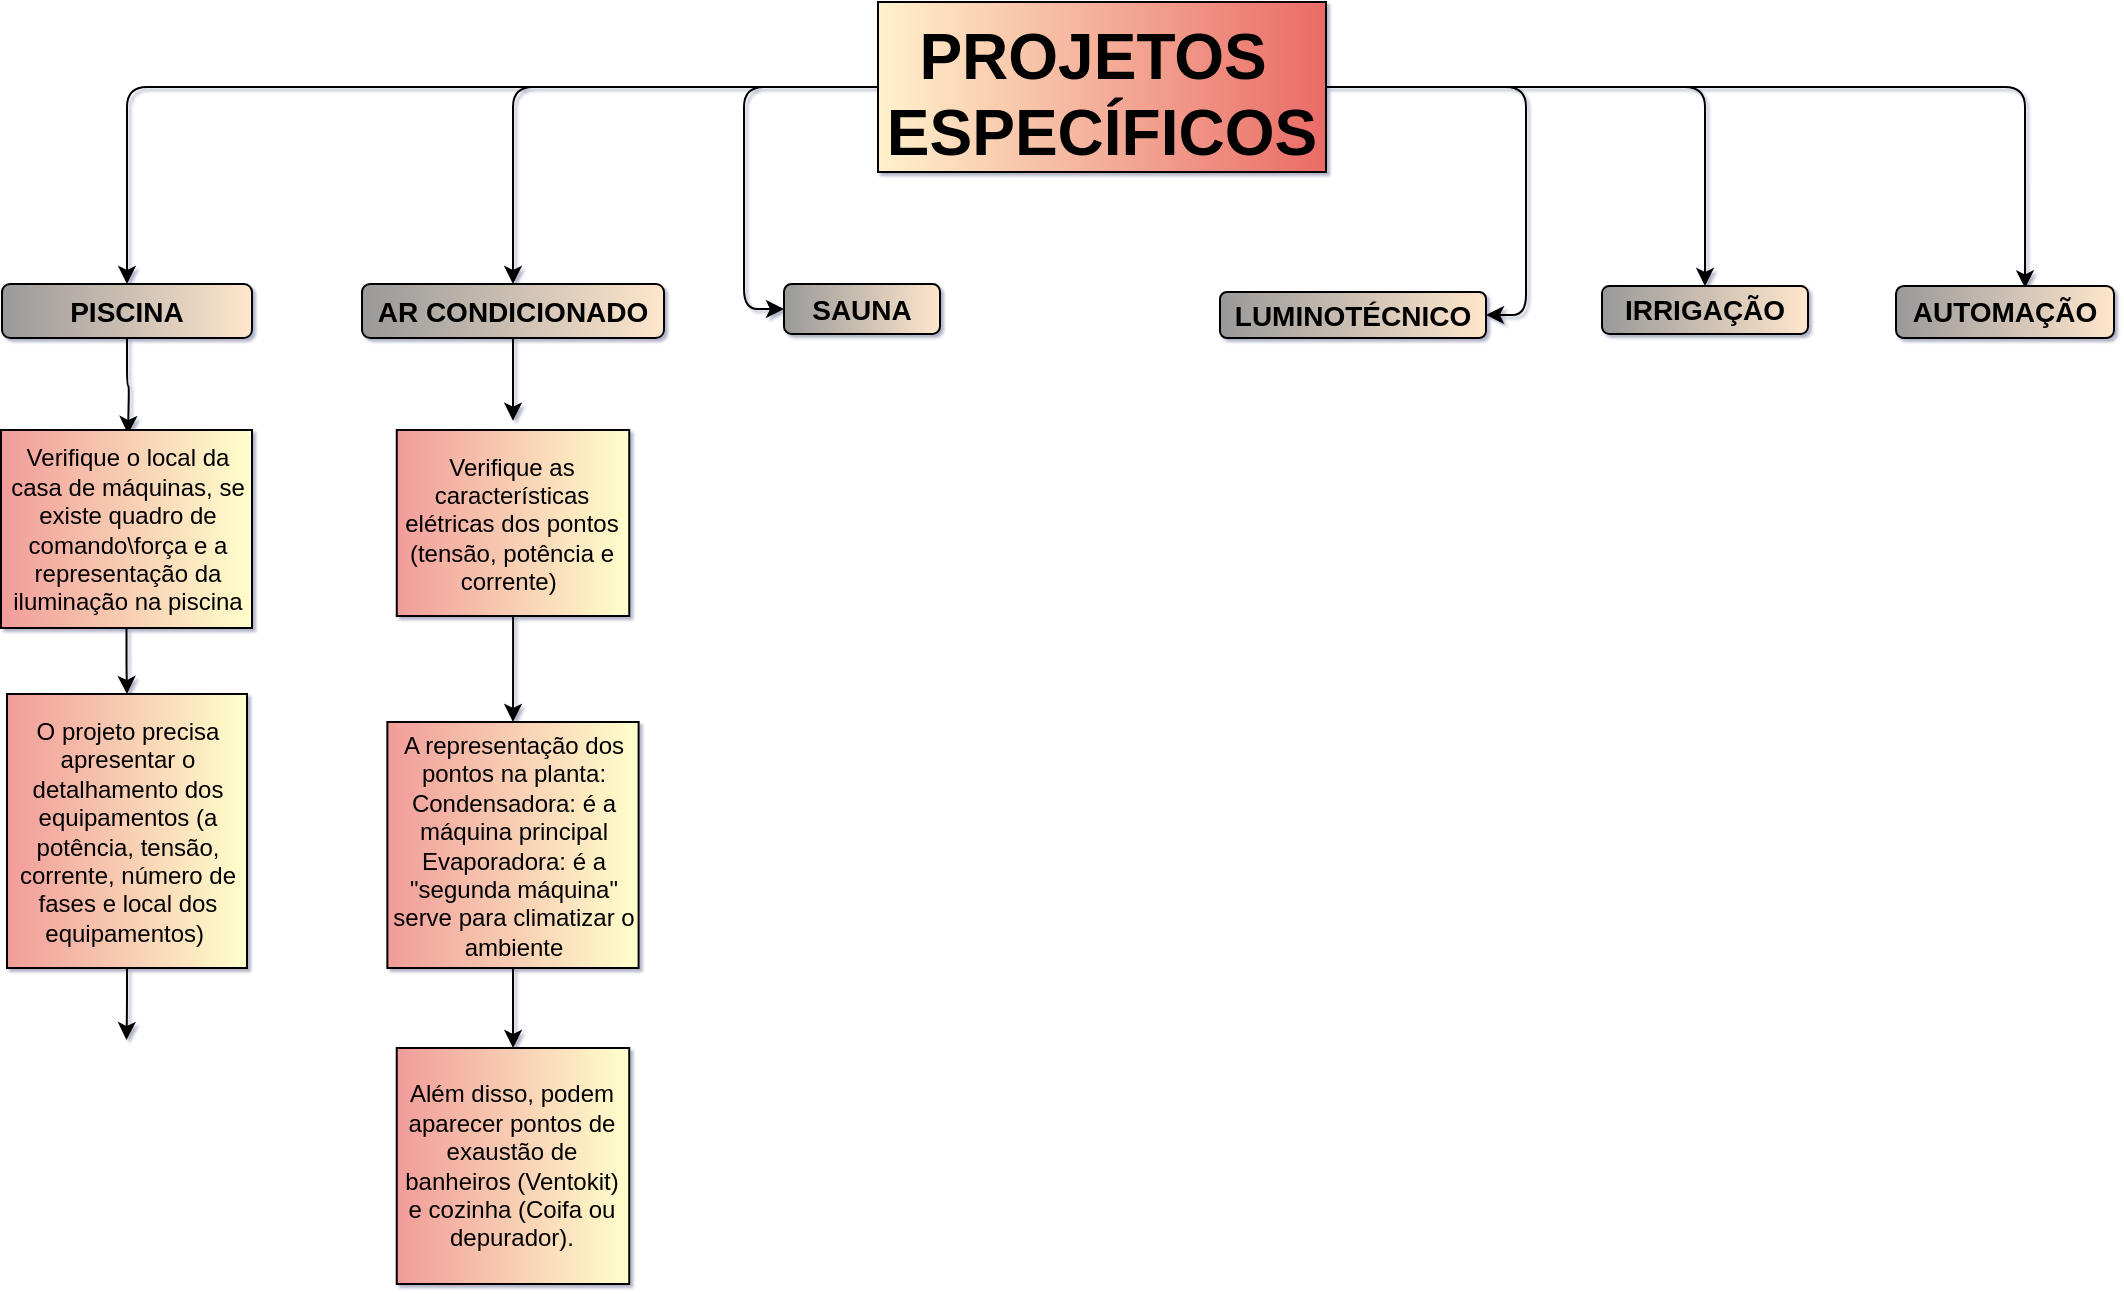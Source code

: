 <mxfile version="20.3.6" type="github">
  <diagram id="-lZ1zOXH9Pq2tZIoFV1v" name="Página-1">
    <mxGraphModel dx="1103" dy="598" grid="0" gridSize="10" guides="1" tooltips="1" connect="1" arrows="1" fold="1" page="1" pageScale="1" pageWidth="1100" pageHeight="850" background="#ffffff" math="0" shadow="1">
      <root>
        <mxCell id="0" />
        <mxCell id="1" parent="0" />
        <mxCell id="ROx0PEkvObsoOEXt3j-B-9" style="edgeStyle=orthogonalEdgeStyle;rounded=1;orthogonalLoop=1;jettySize=auto;html=1;entryX=0.5;entryY=0;entryDx=0;entryDy=0;fontSize=32;fontColor=#000000;strokeColor=#000000;" edge="1" parent="1" source="ROx0PEkvObsoOEXt3j-B-1" target="ROx0PEkvObsoOEXt3j-B-2">
          <mxGeometry relative="1" as="geometry" />
        </mxCell>
        <mxCell id="ROx0PEkvObsoOEXt3j-B-10" style="edgeStyle=orthogonalEdgeStyle;rounded=1;orthogonalLoop=1;jettySize=auto;html=1;entryX=0.5;entryY=0;entryDx=0;entryDy=0;strokeColor=#000000;fontSize=32;fontColor=#000000;" edge="1" parent="1" source="ROx0PEkvObsoOEXt3j-B-1" target="ROx0PEkvObsoOEXt3j-B-3">
          <mxGeometry relative="1" as="geometry" />
        </mxCell>
        <mxCell id="ROx0PEkvObsoOEXt3j-B-11" style="edgeStyle=orthogonalEdgeStyle;rounded=1;orthogonalLoop=1;jettySize=auto;html=1;entryX=0;entryY=0.5;entryDx=0;entryDy=0;strokeColor=#000000;fontSize=32;fontColor=#000000;" edge="1" parent="1" source="ROx0PEkvObsoOEXt3j-B-1" target="ROx0PEkvObsoOEXt3j-B-4">
          <mxGeometry relative="1" as="geometry" />
        </mxCell>
        <mxCell id="ROx0PEkvObsoOEXt3j-B-12" style="edgeStyle=orthogonalEdgeStyle;rounded=1;orthogonalLoop=1;jettySize=auto;html=1;entryX=1;entryY=0.5;entryDx=0;entryDy=0;strokeColor=#000000;fontSize=32;fontColor=#000000;" edge="1" parent="1" source="ROx0PEkvObsoOEXt3j-B-1" target="ROx0PEkvObsoOEXt3j-B-5">
          <mxGeometry relative="1" as="geometry" />
        </mxCell>
        <mxCell id="ROx0PEkvObsoOEXt3j-B-13" style="edgeStyle=orthogonalEdgeStyle;rounded=1;orthogonalLoop=1;jettySize=auto;html=1;entryX=0.5;entryY=0;entryDx=0;entryDy=0;strokeColor=#000000;fontSize=32;fontColor=#000000;" edge="1" parent="1" source="ROx0PEkvObsoOEXt3j-B-1" target="ROx0PEkvObsoOEXt3j-B-7">
          <mxGeometry relative="1" as="geometry" />
        </mxCell>
        <mxCell id="ROx0PEkvObsoOEXt3j-B-14" style="edgeStyle=orthogonalEdgeStyle;rounded=1;orthogonalLoop=1;jettySize=auto;html=1;entryX=0.592;entryY=0.045;entryDx=0;entryDy=0;entryPerimeter=0;strokeColor=#000000;fontSize=32;fontColor=#000000;" edge="1" parent="1" source="ROx0PEkvObsoOEXt3j-B-1" target="ROx0PEkvObsoOEXt3j-B-8">
          <mxGeometry relative="1" as="geometry" />
        </mxCell>
        <mxCell id="ROx0PEkvObsoOEXt3j-B-1" value="PROJETOS &#xa;ESPECÍFICOS" style="text;strokeColor=#000000;fillColor=#EA6B66;align=center;verticalAlign=middle;spacingLeft=4;spacingRight=4;overflow=hidden;points=[[0,0.5],[1,0.5]];portConstraint=eastwest;rotatable=0;fontColor=#000000;fontStyle=1;fontSize=32;gradientColor=#FFF2CC;gradientDirection=west;" vertex="1" parent="1">
          <mxGeometry x="466" y="25" width="224" height="85" as="geometry" />
        </mxCell>
        <mxCell id="ROx0PEkvObsoOEXt3j-B-17" style="edgeStyle=orthogonalEdgeStyle;rounded=1;orthogonalLoop=1;jettySize=auto;html=1;strokeColor=#000000;fontSize=14;fontColor=#000000;" edge="1" parent="1" source="ROx0PEkvObsoOEXt3j-B-2">
          <mxGeometry relative="1" as="geometry">
            <mxPoint x="91" y="241" as="targetPoint" />
          </mxGeometry>
        </mxCell>
        <mxCell id="ROx0PEkvObsoOEXt3j-B-2" value="PISCINA" style="rounded=1;whiteSpace=wrap;html=1;fontSize=14;fontColor=#000000;labelBackgroundColor=none;labelBorderColor=none;fillColor=#999999;strokeColor=#000000;gradientColor=#FFE6CC;gradientDirection=east;fontStyle=1" vertex="1" parent="1">
          <mxGeometry x="28" y="166" width="125" height="27" as="geometry" />
        </mxCell>
        <mxCell id="ROx0PEkvObsoOEXt3j-B-28" style="edgeStyle=orthogonalEdgeStyle;rounded=1;orthogonalLoop=1;jettySize=auto;html=1;strokeColor=#000000;fontSize=12;fontColor=#000000;" edge="1" parent="1" source="ROx0PEkvObsoOEXt3j-B-3">
          <mxGeometry relative="1" as="geometry">
            <mxPoint x="283.5" y="234.339" as="targetPoint" />
          </mxGeometry>
        </mxCell>
        <mxCell id="ROx0PEkvObsoOEXt3j-B-3" value="AR CONDICIONADO" style="rounded=1;whiteSpace=wrap;html=1;fontSize=14;fontColor=#000000;labelBackgroundColor=none;labelBorderColor=none;fillColor=#999999;strokeColor=#000000;gradientColor=#FFE6CC;gradientDirection=east;fontStyle=1" vertex="1" parent="1">
          <mxGeometry x="208" y="166" width="151" height="27" as="geometry" />
        </mxCell>
        <mxCell id="ROx0PEkvObsoOEXt3j-B-4" value="SAUNA" style="rounded=1;whiteSpace=wrap;html=1;fontSize=14;fontColor=#000000;labelBackgroundColor=none;labelBorderColor=none;fillColor=#999999;strokeColor=#000000;gradientColor=#FFE6CC;gradientDirection=east;fontStyle=1" vertex="1" parent="1">
          <mxGeometry x="419" y="166" width="78" height="25" as="geometry" />
        </mxCell>
        <mxCell id="ROx0PEkvObsoOEXt3j-B-5" value="LUMINOTÉCNICO" style="rounded=1;whiteSpace=wrap;html=1;fontSize=14;fontColor=#000000;labelBackgroundColor=none;labelBorderColor=none;fillColor=#999999;strokeColor=#000000;gradientColor=#FFE6CC;gradientDirection=east;fontStyle=1" vertex="1" parent="1">
          <mxGeometry x="637" y="170" width="133" height="23" as="geometry" />
        </mxCell>
        <mxCell id="ROx0PEkvObsoOEXt3j-B-6" style="edgeStyle=orthogonalEdgeStyle;rounded=0;orthogonalLoop=1;jettySize=auto;html=1;exitX=0.5;exitY=1;exitDx=0;exitDy=0;fontSize=32;fontColor=#000000;" edge="1" parent="1" source="ROx0PEkvObsoOEXt3j-B-2" target="ROx0PEkvObsoOEXt3j-B-2">
          <mxGeometry relative="1" as="geometry" />
        </mxCell>
        <mxCell id="ROx0PEkvObsoOEXt3j-B-7" value="IRRIGAÇÃO" style="rounded=1;whiteSpace=wrap;html=1;fontSize=14;fontColor=#000000;labelBackgroundColor=none;labelBorderColor=none;fillColor=#999999;strokeColor=#000000;gradientColor=#FFE6CC;gradientDirection=east;fontStyle=1" vertex="1" parent="1">
          <mxGeometry x="828" y="167" width="103" height="24" as="geometry" />
        </mxCell>
        <mxCell id="ROx0PEkvObsoOEXt3j-B-8" value="AUTOMAÇÃO" style="rounded=1;whiteSpace=wrap;html=1;fontSize=14;fontColor=#000000;labelBackgroundColor=none;labelBorderColor=none;fillColor=#999999;strokeColor=#000000;gradientColor=#FFE6CC;gradientDirection=east;fontStyle=1" vertex="1" parent="1">
          <mxGeometry x="975" y="167" width="109" height="26" as="geometry" />
        </mxCell>
        <mxCell id="ROx0PEkvObsoOEXt3j-B-24" value="" style="edgeStyle=orthogonalEdgeStyle;rounded=1;orthogonalLoop=1;jettySize=auto;html=1;strokeColor=#000000;fontSize=12;fontColor=#000000;" edge="1" parent="1" source="ROx0PEkvObsoOEXt3j-B-16" target="ROx0PEkvObsoOEXt3j-B-23">
          <mxGeometry relative="1" as="geometry" />
        </mxCell>
        <mxCell id="ROx0PEkvObsoOEXt3j-B-16" value="Verifique o local da casa de máquinas, se existe quadro de comando\força e a representação da iluminação na piscina" style="rounded=0;whiteSpace=wrap;html=1;labelBackgroundColor=none;labelBorderColor=none;strokeColor=#000000;fontSize=12;fontColor=#000000;fillColor=#FFFFCC;gradientColor=#F19C99;gradientDirection=west;" vertex="1" parent="1">
          <mxGeometry x="27.5" y="239" width="125.5" height="99" as="geometry" />
        </mxCell>
        <mxCell id="ROx0PEkvObsoOEXt3j-B-26" value="" style="edgeStyle=orthogonalEdgeStyle;rounded=1;orthogonalLoop=1;jettySize=auto;html=1;strokeColor=#000000;fontSize=12;fontColor=#000000;" edge="1" parent="1" source="ROx0PEkvObsoOEXt3j-B-23">
          <mxGeometry relative="1" as="geometry">
            <mxPoint x="90.25" y="544" as="targetPoint" />
          </mxGeometry>
        </mxCell>
        <mxCell id="ROx0PEkvObsoOEXt3j-B-23" value="O projeto precisa apresentar o detalhamento dos equipamentos (a potência, tensão, corrente, número de fases e local dos equipamentos)&amp;nbsp;" style="rounded=0;whiteSpace=wrap;html=1;labelBackgroundColor=none;labelBorderColor=none;strokeColor=#000000;fontSize=12;fontColor=#000000;fillColor=#FFFFCC;gradientColor=#F19C99;gradientDirection=west;" vertex="1" parent="1">
          <mxGeometry x="30.5" y="371" width="120" height="137" as="geometry" />
        </mxCell>
        <mxCell id="ROx0PEkvObsoOEXt3j-B-30" value="" style="edgeStyle=orthogonalEdgeStyle;rounded=1;orthogonalLoop=1;jettySize=auto;html=1;strokeColor=#000000;fontSize=12;fontColor=#000000;" edge="1" parent="1" source="ROx0PEkvObsoOEXt3j-B-27" target="ROx0PEkvObsoOEXt3j-B-29">
          <mxGeometry relative="1" as="geometry" />
        </mxCell>
        <mxCell id="ROx0PEkvObsoOEXt3j-B-27" value="Verifique as características elétricas dos pontos (tensão, potência e corrente)&amp;nbsp;" style="rounded=0;whiteSpace=wrap;html=1;labelBackgroundColor=none;labelBorderColor=none;strokeColor=#000000;fontSize=12;fontColor=#000000;fillColor=#FFFFCC;gradientColor=#F19C99;gradientDirection=west;" vertex="1" parent="1">
          <mxGeometry x="225.38" y="239" width="116.25" height="93" as="geometry" />
        </mxCell>
        <mxCell id="ROx0PEkvObsoOEXt3j-B-32" value="" style="edgeStyle=orthogonalEdgeStyle;rounded=1;orthogonalLoop=1;jettySize=auto;html=1;strokeColor=#000000;fontSize=12;fontColor=#000000;" edge="1" parent="1" source="ROx0PEkvObsoOEXt3j-B-29" target="ROx0PEkvObsoOEXt3j-B-31">
          <mxGeometry relative="1" as="geometry" />
        </mxCell>
        <mxCell id="ROx0PEkvObsoOEXt3j-B-29" value="A representação dos pontos na planta:&lt;br&gt;Condensadora: é a máquina principal&lt;br&gt;Evaporadora: é a &quot;segunda máquina&quot; serve para climatizar o ambiente" style="rounded=0;whiteSpace=wrap;html=1;labelBackgroundColor=none;labelBorderColor=none;strokeColor=#000000;fontSize=12;fontColor=#000000;fillColor=#FFFFCC;gradientColor=#F19C99;gradientDirection=west;" vertex="1" parent="1">
          <mxGeometry x="220.68" y="385" width="125.63" height="123" as="geometry" />
        </mxCell>
        <mxCell id="ROx0PEkvObsoOEXt3j-B-31" value="Além disso, podem aparecer pontos de exaustão de banheiros (Ventokit) e cozinha (Coifa ou depurador)." style="rounded=0;whiteSpace=wrap;html=1;labelBackgroundColor=none;labelBorderColor=none;strokeColor=#000000;fontSize=12;fontColor=#000000;fillColor=#FFFFCC;gradientColor=#F19C99;gradientDirection=west;" vertex="1" parent="1">
          <mxGeometry x="225.37" y="548" width="116.25" height="118" as="geometry" />
        </mxCell>
      </root>
    </mxGraphModel>
  </diagram>
</mxfile>
